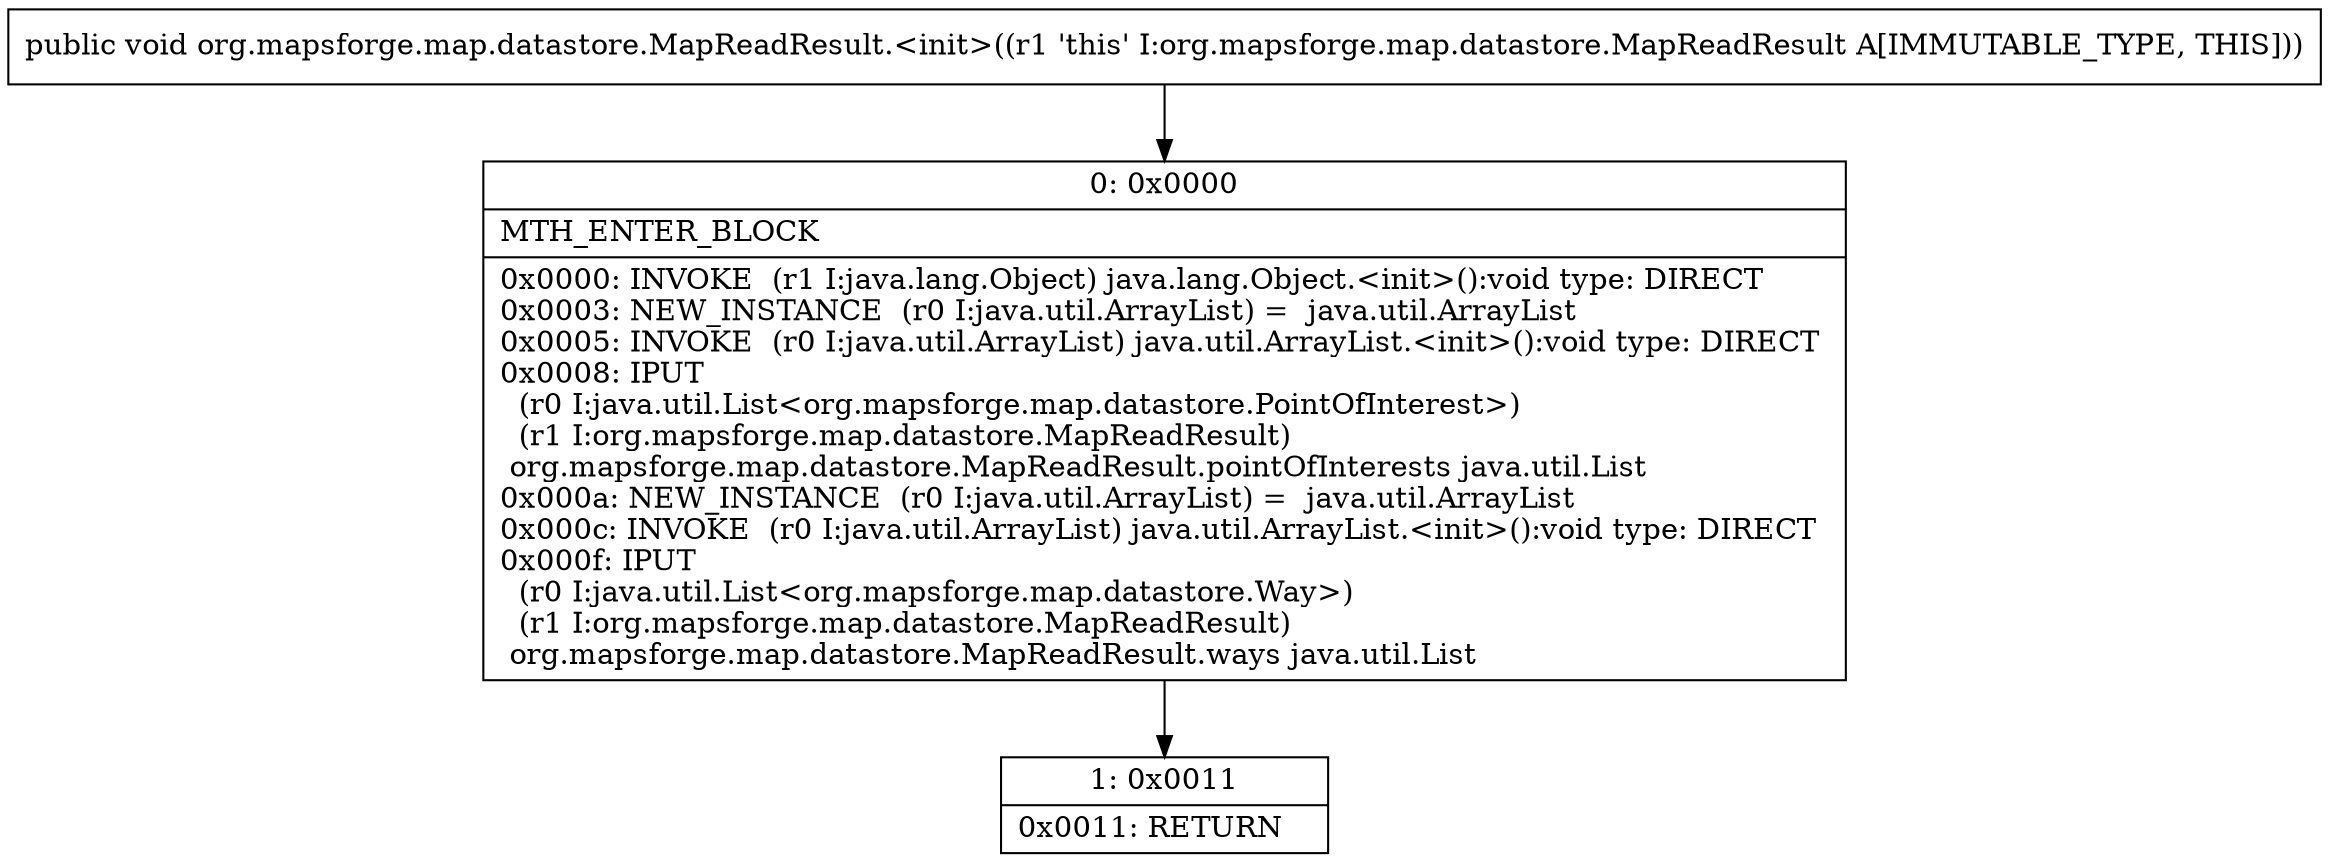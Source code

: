 digraph "CFG fororg.mapsforge.map.datastore.MapReadResult.\<init\>()V" {
Node_0 [shape=record,label="{0\:\ 0x0000|MTH_ENTER_BLOCK\l|0x0000: INVOKE  (r1 I:java.lang.Object) java.lang.Object.\<init\>():void type: DIRECT \l0x0003: NEW_INSTANCE  (r0 I:java.util.ArrayList) =  java.util.ArrayList \l0x0005: INVOKE  (r0 I:java.util.ArrayList) java.util.ArrayList.\<init\>():void type: DIRECT \l0x0008: IPUT  \l  (r0 I:java.util.List\<org.mapsforge.map.datastore.PointOfInterest\>)\l  (r1 I:org.mapsforge.map.datastore.MapReadResult)\l org.mapsforge.map.datastore.MapReadResult.pointOfInterests java.util.List \l0x000a: NEW_INSTANCE  (r0 I:java.util.ArrayList) =  java.util.ArrayList \l0x000c: INVOKE  (r0 I:java.util.ArrayList) java.util.ArrayList.\<init\>():void type: DIRECT \l0x000f: IPUT  \l  (r0 I:java.util.List\<org.mapsforge.map.datastore.Way\>)\l  (r1 I:org.mapsforge.map.datastore.MapReadResult)\l org.mapsforge.map.datastore.MapReadResult.ways java.util.List \l}"];
Node_1 [shape=record,label="{1\:\ 0x0011|0x0011: RETURN   \l}"];
MethodNode[shape=record,label="{public void org.mapsforge.map.datastore.MapReadResult.\<init\>((r1 'this' I:org.mapsforge.map.datastore.MapReadResult A[IMMUTABLE_TYPE, THIS])) }"];
MethodNode -> Node_0;
Node_0 -> Node_1;
}

